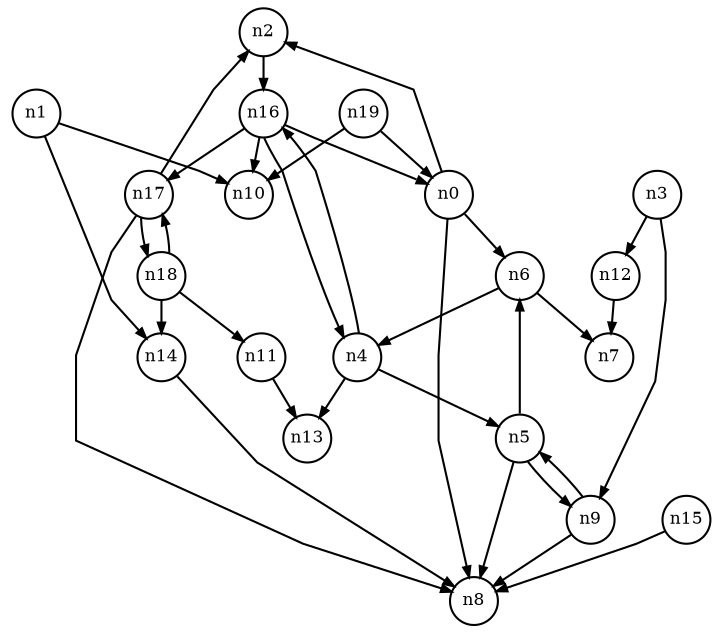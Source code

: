 digraph G{
splines=polyline;
ranksep=0.22;
nodesep=0.22;
nodesize=0.16;
fontsize=8
edge [arrowsize=0.5]
node [fontsize=8 shape=circle width=0.32 fixedsize=shape];

n2 -> n16
n0 -> n2
n0 -> n8
n0 -> n6
n1 -> n10
n1 -> n14
n14 -> n8
n9 -> n8
n9 -> n5
n3 -> n9
n3 -> n12
n12 -> n7
n4 -> n13
n4 -> n16
n4 -> n5
n16 -> n0
n16 -> n10
n16 -> n17
n16 -> n4
n6 -> n4
n6 -> n7
n5 -> n6
n5 -> n8
n5 -> n9
n11 -> n13
n15 -> n8
n17 -> n2
n17 -> n8
n17 -> n18
n18 -> n11
n18 -> n14
n18 -> n17
n19 -> n0
n19 -> n10
}
